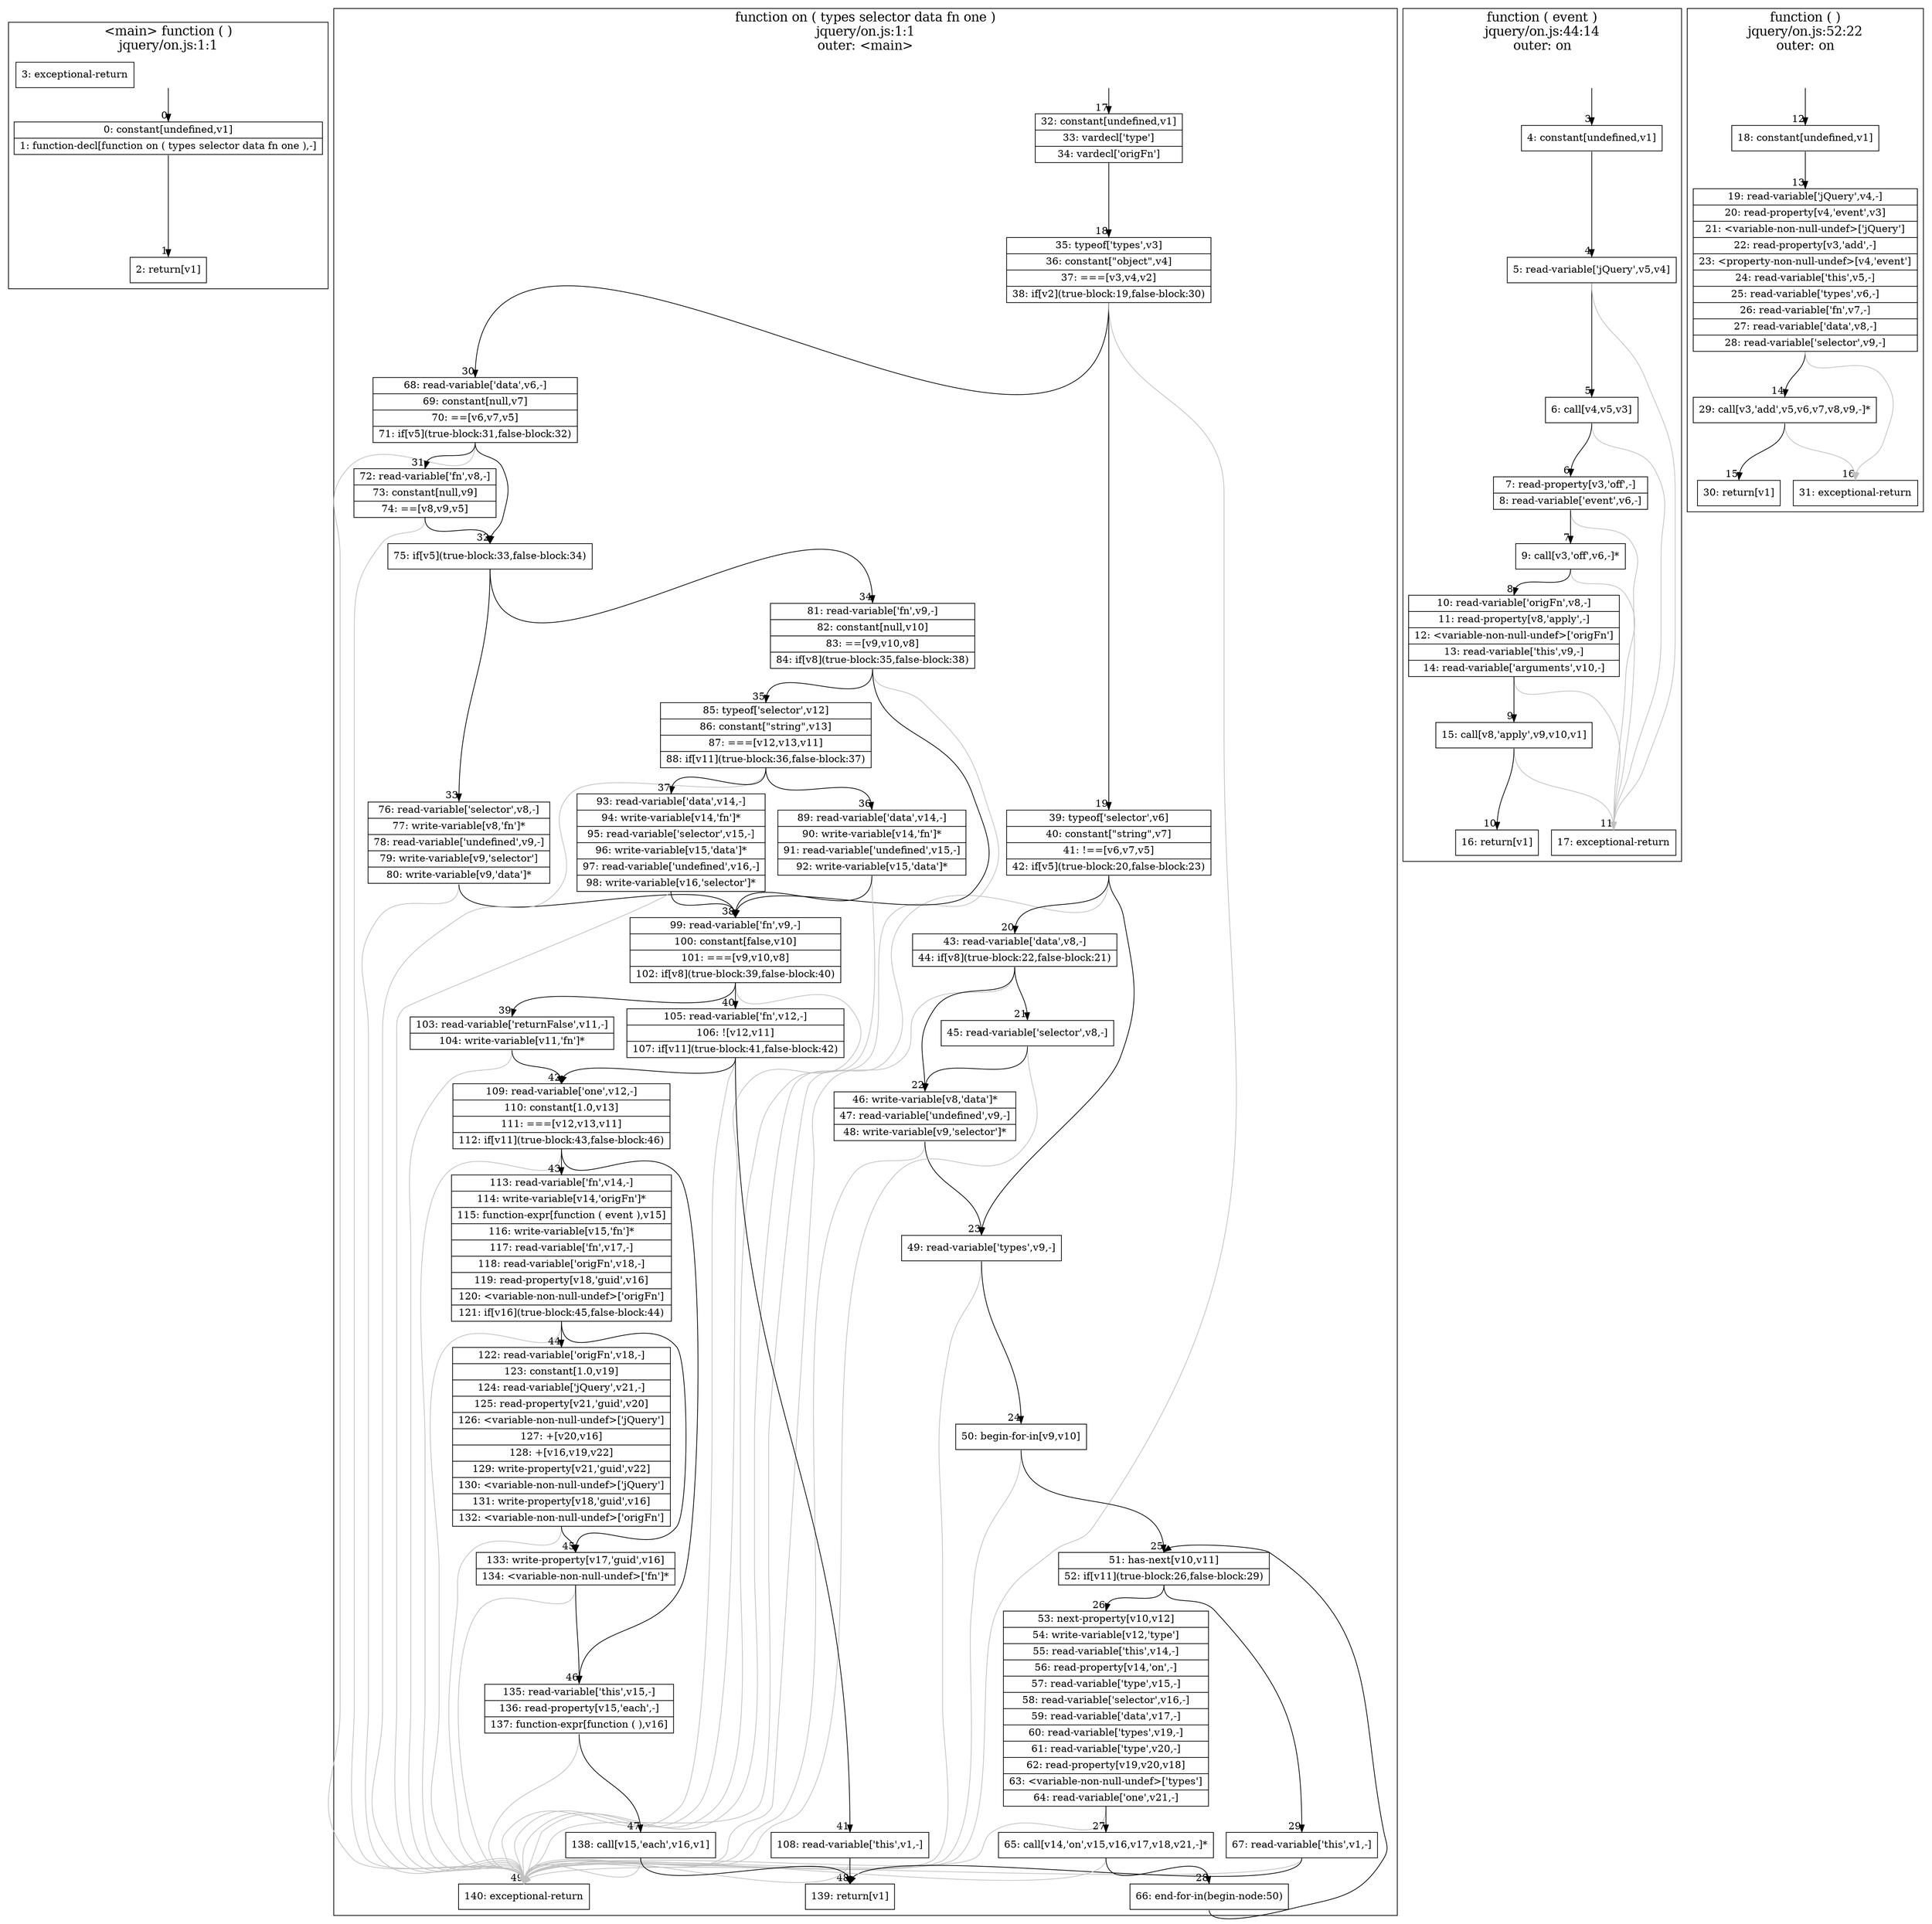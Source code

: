 digraph {
compound=true
subgraph cluster0 {
label="<main> function ( )\njquery/on.js:1:1";
labelloc="t";
fontsize=18;
rankdir="TD"
BB_entry0[shape=none,label=""];
BB_entry0 -> BB0 [tailport=s, headport=n, headlabel="    0"]
BB0 [shape=record label="{0: constant[undefined,v1]|1: function-decl[function on ( types selector data fn one ),-]}" ] 
BB0 -> BB1 [tailport=s, headport=n, headlabel="      1"]
BB1 [shape=record label="{2: return[v1]}" ] 
BB2 [shape=record label="{3: exceptional-return}" ] 
}
subgraph cluster1 {
label="function on ( types selector data fn one )\njquery/on.js:1:1\nouter: <main>";
labelloc="t";
fontsize=18;
rankdir="TD"
BB_entry1[shape=none,label=""];
BB_entry1 -> BB17 [tailport=s, headport=n, headlabel="    17"]
BB17 [shape=record label="{32: constant[undefined,v1]|33: vardecl['type']|34: vardecl['origFn']}" ] 
BB17 -> BB18 [tailport=s, headport=n, headlabel="      18"]
BB18 [shape=record label="{35: typeof['types',v3]|36: constant[\"object\",v4]|37: ===[v3,v4,v2]|38: if[v2](true-block:19,false-block:30)}" ] 
BB18 -> BB19 [tailport=s, headport=n, headlabel="      19"]
BB18 -> BB30 [tailport=s, headport=n, headlabel="      30"]
BB18 -> BB49 [tailport=s, headport=n, color=gray, headlabel="      49"]
BB19 [shape=record label="{39: typeof['selector',v6]|40: constant[\"string\",v7]|41: !==[v6,v7,v5]|42: if[v5](true-block:20,false-block:23)}" ] 
BB19 -> BB20 [tailport=s, headport=n, headlabel="      20"]
BB19 -> BB23 [tailport=s, headport=n, headlabel="      23"]
BB19 -> BB49 [tailport=s, headport=n, color=gray]
BB20 [shape=record label="{43: read-variable['data',v8,-]|44: if[v8](true-block:22,false-block:21)}" ] 
BB20 -> BB22 [tailport=s, headport=n, headlabel="      22"]
BB20 -> BB21 [tailport=s, headport=n, headlabel="      21"]
BB20 -> BB49 [tailport=s, headport=n, color=gray]
BB21 [shape=record label="{45: read-variable['selector',v8,-]}" ] 
BB21 -> BB22 [tailport=s, headport=n]
BB21 -> BB49 [tailport=s, headport=n, color=gray]
BB22 [shape=record label="{46: write-variable[v8,'data']*|47: read-variable['undefined',v9,-]|48: write-variable[v9,'selector']*}" ] 
BB22 -> BB23 [tailport=s, headport=n]
BB22 -> BB49 [tailport=s, headport=n, color=gray]
BB23 [shape=record label="{49: read-variable['types',v9,-]}" ] 
BB23 -> BB24 [tailport=s, headport=n, headlabel="      24"]
BB23 -> BB49 [tailport=s, headport=n, color=gray]
BB24 [shape=record label="{50: begin-for-in[v9,v10]}" ] 
BB24 -> BB25 [tailport=s, headport=n, headlabel="      25"]
BB24 -> BB49 [tailport=s, headport=n, color=gray]
BB25 [shape=record label="{51: has-next[v10,v11]|52: if[v11](true-block:26,false-block:29)}" ] 
BB25 -> BB26 [tailport=s, headport=n, headlabel="      26"]
BB25 -> BB29 [tailport=s, headport=n, headlabel="      29"]
BB26 [shape=record label="{53: next-property[v10,v12]|54: write-variable[v12,'type']|55: read-variable['this',v14,-]|56: read-property[v14,'on',-]|57: read-variable['type',v15,-]|58: read-variable['selector',v16,-]|59: read-variable['data',v17,-]|60: read-variable['types',v19,-]|61: read-variable['type',v20,-]|62: read-property[v19,v20,v18]|63: \<variable-non-null-undef\>['types']|64: read-variable['one',v21,-]}" ] 
BB26 -> BB27 [tailport=s, headport=n, headlabel="      27"]
BB26 -> BB49 [tailport=s, headport=n, color=gray]
BB27 [shape=record label="{65: call[v14,'on',v15,v16,v17,v18,v21,-]*}" ] 
BB27 -> BB28 [tailport=s, headport=n, headlabel="      28"]
BB27 -> BB49 [tailport=s, headport=n, color=gray]
BB28 [shape=record label="{66: end-for-in(begin-node:50)}" ] 
BB28 -> BB25 [tailport=s, headport=n]
BB29 [shape=record label="{67: read-variable['this',v1,-]}" ] 
BB29 -> BB48 [tailport=s, headport=n, headlabel="      48"]
BB29 -> BB49 [tailport=s, headport=n, color=gray]
BB30 [shape=record label="{68: read-variable['data',v6,-]|69: constant[null,v7]|70: ==[v6,v7,v5]|71: if[v5](true-block:31,false-block:32)}" ] 
BB30 -> BB32 [tailport=s, headport=n, headlabel="      32"]
BB30 -> BB31 [tailport=s, headport=n, headlabel="      31"]
BB30 -> BB49 [tailport=s, headport=n, color=gray]
BB31 [shape=record label="{72: read-variable['fn',v8,-]|73: constant[null,v9]|74: ==[v8,v9,v5]}" ] 
BB31 -> BB32 [tailport=s, headport=n]
BB31 -> BB49 [tailport=s, headport=n, color=gray]
BB32 [shape=record label="{75: if[v5](true-block:33,false-block:34)}" ] 
BB32 -> BB33 [tailport=s, headport=n, headlabel="      33"]
BB32 -> BB34 [tailport=s, headport=n, headlabel="      34"]
BB33 [shape=record label="{76: read-variable['selector',v8,-]|77: write-variable[v8,'fn']*|78: read-variable['undefined',v9,-]|79: write-variable[v9,'selector']|80: write-variable[v9,'data']*}" ] 
BB33 -> BB38 [tailport=s, headport=n, headlabel="      38"]
BB33 -> BB49 [tailport=s, headport=n, color=gray]
BB34 [shape=record label="{81: read-variable['fn',v9,-]|82: constant[null,v10]|83: ==[v9,v10,v8]|84: if[v8](true-block:35,false-block:38)}" ] 
BB34 -> BB35 [tailport=s, headport=n, headlabel="      35"]
BB34 -> BB38 [tailport=s, headport=n]
BB34 -> BB49 [tailport=s, headport=n, color=gray]
BB35 [shape=record label="{85: typeof['selector',v12]|86: constant[\"string\",v13]|87: ===[v12,v13,v11]|88: if[v11](true-block:36,false-block:37)}" ] 
BB35 -> BB36 [tailport=s, headport=n, headlabel="      36"]
BB35 -> BB37 [tailport=s, headport=n, headlabel="      37"]
BB35 -> BB49 [tailport=s, headport=n, color=gray]
BB36 [shape=record label="{89: read-variable['data',v14,-]|90: write-variable[v14,'fn']*|91: read-variable['undefined',v15,-]|92: write-variable[v15,'data']*}" ] 
BB36 -> BB38 [tailport=s, headport=n]
BB36 -> BB49 [tailport=s, headport=n, color=gray]
BB37 [shape=record label="{93: read-variable['data',v14,-]|94: write-variable[v14,'fn']*|95: read-variable['selector',v15,-]|96: write-variable[v15,'data']*|97: read-variable['undefined',v16,-]|98: write-variable[v16,'selector']*}" ] 
BB37 -> BB38 [tailport=s, headport=n]
BB37 -> BB49 [tailport=s, headport=n, color=gray]
BB38 [shape=record label="{99: read-variable['fn',v9,-]|100: constant[false,v10]|101: ===[v9,v10,v8]|102: if[v8](true-block:39,false-block:40)}" ] 
BB38 -> BB39 [tailport=s, headport=n, headlabel="      39"]
BB38 -> BB40 [tailport=s, headport=n, headlabel="      40"]
BB38 -> BB49 [tailport=s, headport=n, color=gray]
BB39 [shape=record label="{103: read-variable['returnFalse',v11,-]|104: write-variable[v11,'fn']*}" ] 
BB39 -> BB42 [tailport=s, headport=n, headlabel="      42"]
BB39 -> BB49 [tailport=s, headport=n, color=gray]
BB40 [shape=record label="{105: read-variable['fn',v12,-]|106: ![v12,v11]|107: if[v11](true-block:41,false-block:42)}" ] 
BB40 -> BB41 [tailport=s, headport=n, headlabel="      41"]
BB40 -> BB42 [tailport=s, headport=n]
BB40 -> BB49 [tailport=s, headport=n, color=gray]
BB41 [shape=record label="{108: read-variable['this',v1,-]}" ] 
BB41 -> BB48 [tailport=s, headport=n]
BB41 -> BB49 [tailport=s, headport=n, color=gray]
BB42 [shape=record label="{109: read-variable['one',v12,-]|110: constant[1.0,v13]|111: ===[v12,v13,v11]|112: if[v11](true-block:43,false-block:46)}" ] 
BB42 -> BB43 [tailport=s, headport=n, headlabel="      43"]
BB42 -> BB46 [tailport=s, headport=n, headlabel="      46"]
BB42 -> BB49 [tailport=s, headport=n, color=gray]
BB43 [shape=record label="{113: read-variable['fn',v14,-]|114: write-variable[v14,'origFn']*|115: function-expr[function ( event ),v15]|116: write-variable[v15,'fn']*|117: read-variable['fn',v17,-]|118: read-variable['origFn',v18,-]|119: read-property[v18,'guid',v16]|120: \<variable-non-null-undef\>['origFn']|121: if[v16](true-block:45,false-block:44)}" ] 
BB43 -> BB45 [tailport=s, headport=n, headlabel="      45"]
BB43 -> BB44 [tailport=s, headport=n, headlabel="      44"]
BB43 -> BB49 [tailport=s, headport=n, color=gray]
BB44 [shape=record label="{122: read-variable['origFn',v18,-]|123: constant[1.0,v19]|124: read-variable['jQuery',v21,-]|125: read-property[v21,'guid',v20]|126: \<variable-non-null-undef\>['jQuery']|127: +[v20,v16]|128: +[v16,v19,v22]|129: write-property[v21,'guid',v22]|130: \<variable-non-null-undef\>['jQuery']|131: write-property[v18,'guid',v16]|132: \<variable-non-null-undef\>['origFn']}" ] 
BB44 -> BB45 [tailport=s, headport=n]
BB44 -> BB49 [tailport=s, headport=n, color=gray]
BB45 [shape=record label="{133: write-property[v17,'guid',v16]|134: \<variable-non-null-undef\>['fn']*}" ] 
BB45 -> BB46 [tailport=s, headport=n]
BB45 -> BB49 [tailport=s, headport=n, color=gray]
BB46 [shape=record label="{135: read-variable['this',v15,-]|136: read-property[v15,'each',-]|137: function-expr[function ( ),v16]}" ] 
BB46 -> BB47 [tailport=s, headport=n, headlabel="      47"]
BB46 -> BB49 [tailport=s, headport=n, color=gray]
BB47 [shape=record label="{138: call[v15,'each',v16,v1]}" ] 
BB47 -> BB48 [tailport=s, headport=n]
BB47 -> BB49 [tailport=s, headport=n, color=gray]
BB48 [shape=record label="{139: return[v1]}" ] 
BB49 [shape=record label="{140: exceptional-return}" ] 
}
subgraph cluster2 {
label="function ( event )\njquery/on.js:44:14\nouter: on";
labelloc="t";
fontsize=18;
rankdir="TD"
BB_entry2[shape=none,label=""];
BB_entry2 -> BB3 [tailport=s, headport=n, headlabel="    3"]
BB3 [shape=record label="{4: constant[undefined,v1]}" ] 
BB3 -> BB4 [tailport=s, headport=n, headlabel="      4"]
BB4 [shape=record label="{5: read-variable['jQuery',v5,v4]}" ] 
BB4 -> BB5 [tailport=s, headport=n, headlabel="      5"]
BB4 -> BB11 [tailport=s, headport=n, color=gray, headlabel="      11"]
BB5 [shape=record label="{6: call[v4,v5,v3]}" ] 
BB5 -> BB6 [tailport=s, headport=n, headlabel="      6"]
BB5 -> BB11 [tailport=s, headport=n, color=gray]
BB6 [shape=record label="{7: read-property[v3,'off',-]|8: read-variable['event',v6,-]}" ] 
BB6 -> BB7 [tailport=s, headport=n, headlabel="      7"]
BB6 -> BB11 [tailport=s, headport=n, color=gray]
BB7 [shape=record label="{9: call[v3,'off',v6,-]*}" ] 
BB7 -> BB8 [tailport=s, headport=n, headlabel="      8"]
BB7 -> BB11 [tailport=s, headport=n, color=gray]
BB8 [shape=record label="{10: read-variable['origFn',v8,-]|11: read-property[v8,'apply',-]|12: \<variable-non-null-undef\>['origFn']|13: read-variable['this',v9,-]|14: read-variable['arguments',v10,-]}" ] 
BB8 -> BB9 [tailport=s, headport=n, headlabel="      9"]
BB8 -> BB11 [tailport=s, headport=n, color=gray]
BB9 [shape=record label="{15: call[v8,'apply',v9,v10,v1]}" ] 
BB9 -> BB10 [tailport=s, headport=n, headlabel="      10"]
BB9 -> BB11 [tailport=s, headport=n, color=gray]
BB10 [shape=record label="{16: return[v1]}" ] 
BB11 [shape=record label="{17: exceptional-return}" ] 
}
subgraph cluster3 {
label="function ( )\njquery/on.js:52:22\nouter: on";
labelloc="t";
fontsize=18;
rankdir="TD"
BB_entry3[shape=none,label=""];
BB_entry3 -> BB12 [tailport=s, headport=n, headlabel="    12"]
BB12 [shape=record label="{18: constant[undefined,v1]}" ] 
BB12 -> BB13 [tailport=s, headport=n, headlabel="      13"]
BB13 [shape=record label="{19: read-variable['jQuery',v4,-]|20: read-property[v4,'event',v3]|21: \<variable-non-null-undef\>['jQuery']|22: read-property[v3,'add',-]|23: \<property-non-null-undef\>[v4,'event']|24: read-variable['this',v5,-]|25: read-variable['types',v6,-]|26: read-variable['fn',v7,-]|27: read-variable['data',v8,-]|28: read-variable['selector',v9,-]}" ] 
BB13 -> BB14 [tailport=s, headport=n, headlabel="      14"]
BB13 -> BB16 [tailport=s, headport=n, color=gray, headlabel="      16"]
BB14 [shape=record label="{29: call[v3,'add',v5,v6,v7,v8,v9,-]*}" ] 
BB14 -> BB15 [tailport=s, headport=n, headlabel="      15"]
BB14 -> BB16 [tailport=s, headport=n, color=gray]
BB15 [shape=record label="{30: return[v1]}" ] 
BB16 [shape=record label="{31: exceptional-return}" ] 
}
}
